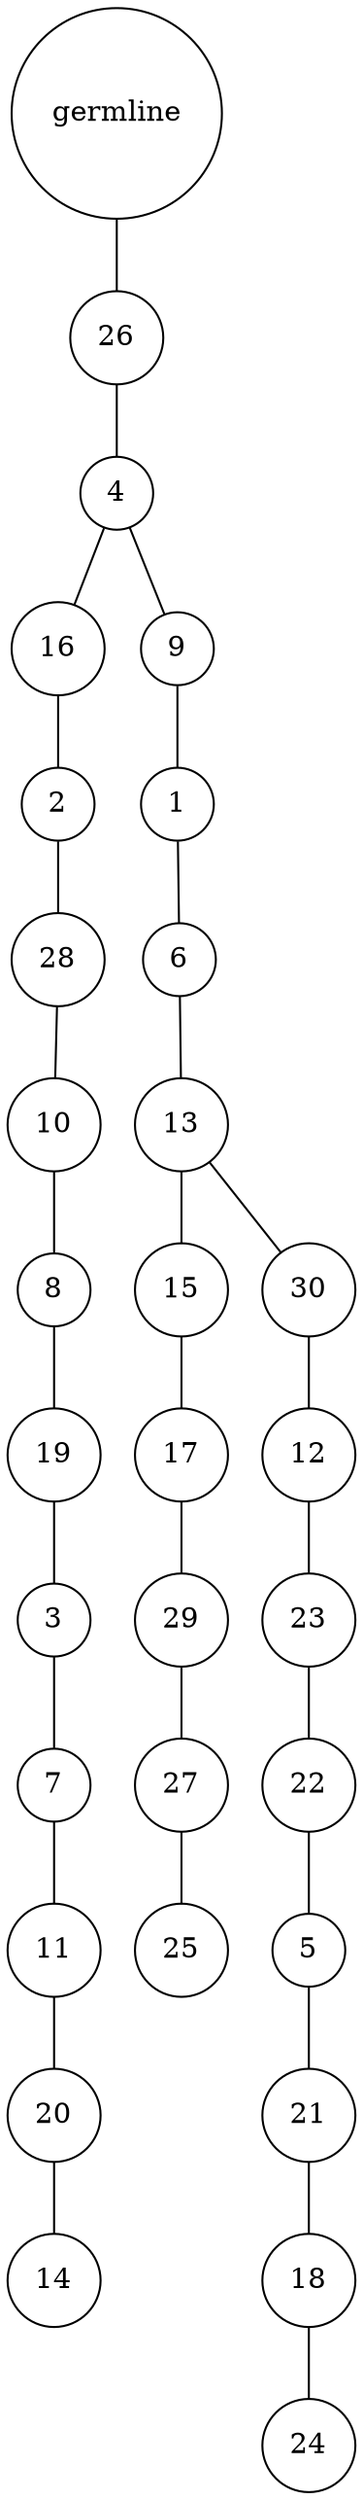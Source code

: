 graph {
	rankdir=UD;
	splines=line;
	node [shape=circle]
	"0x7faa50f244f0" [label="germline"];
	"0x7faa50f24520" [label="26"];
	"0x7faa50f244f0" -- "0x7faa50f24520" ;
	"0x7faa50f24550" [label="4"];
	"0x7faa50f24520" -- "0x7faa50f24550" ;
	"0x7faa50f24580" [label="16"];
	"0x7faa50f24550" -- "0x7faa50f24580" ;
	"0x7faa50f245b0" [label="2"];
	"0x7faa50f24580" -- "0x7faa50f245b0" ;
	"0x7faa50f245e0" [label="28"];
	"0x7faa50f245b0" -- "0x7faa50f245e0" ;
	"0x7faa50f24610" [label="10"];
	"0x7faa50f245e0" -- "0x7faa50f24610" ;
	"0x7faa50f24640" [label="8"];
	"0x7faa50f24610" -- "0x7faa50f24640" ;
	"0x7faa50f24670" [label="19"];
	"0x7faa50f24640" -- "0x7faa50f24670" ;
	"0x7faa50f246a0" [label="3"];
	"0x7faa50f24670" -- "0x7faa50f246a0" ;
	"0x7faa50f246d0" [label="7"];
	"0x7faa50f246a0" -- "0x7faa50f246d0" ;
	"0x7faa50f24700" [label="11"];
	"0x7faa50f246d0" -- "0x7faa50f24700" ;
	"0x7faa50f24730" [label="20"];
	"0x7faa50f24700" -- "0x7faa50f24730" ;
	"0x7faa50f24760" [label="14"];
	"0x7faa50f24730" -- "0x7faa50f24760" ;
	"0x7faa50f24790" [label="9"];
	"0x7faa50f24550" -- "0x7faa50f24790" ;
	"0x7faa50f247c0" [label="1"];
	"0x7faa50f24790" -- "0x7faa50f247c0" ;
	"0x7faa50f247f0" [label="6"];
	"0x7faa50f247c0" -- "0x7faa50f247f0" ;
	"0x7faa50f24820" [label="13"];
	"0x7faa50f247f0" -- "0x7faa50f24820" ;
	"0x7faa50f24850" [label="15"];
	"0x7faa50f24820" -- "0x7faa50f24850" ;
	"0x7faa50f24880" [label="17"];
	"0x7faa50f24850" -- "0x7faa50f24880" ;
	"0x7faa50f248b0" [label="29"];
	"0x7faa50f24880" -- "0x7faa50f248b0" ;
	"0x7faa50f248e0" [label="27"];
	"0x7faa50f248b0" -- "0x7faa50f248e0" ;
	"0x7faa50f24910" [label="25"];
	"0x7faa50f248e0" -- "0x7faa50f24910" ;
	"0x7faa50f24940" [label="30"];
	"0x7faa50f24820" -- "0x7faa50f24940" ;
	"0x7faa50f24970" [label="12"];
	"0x7faa50f24940" -- "0x7faa50f24970" ;
	"0x7faa50f249a0" [label="23"];
	"0x7faa50f24970" -- "0x7faa50f249a0" ;
	"0x7faa50f249d0" [label="22"];
	"0x7faa50f249a0" -- "0x7faa50f249d0" ;
	"0x7faa50f24a00" [label="5"];
	"0x7faa50f249d0" -- "0x7faa50f24a00" ;
	"0x7faa50f24a30" [label="21"];
	"0x7faa50f24a00" -- "0x7faa50f24a30" ;
	"0x7faa50f24a60" [label="18"];
	"0x7faa50f24a30" -- "0x7faa50f24a60" ;
	"0x7faa50f24a90" [label="24"];
	"0x7faa50f24a60" -- "0x7faa50f24a90" ;
}
